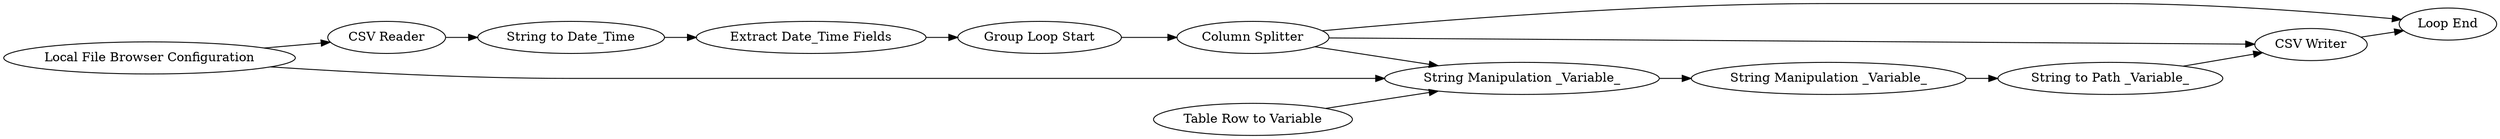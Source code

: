 digraph {
	1 [label="CSV Reader"]
	25 [label="Column Splitter"]
	30 [label="CSV Writer"]
	32 [label="Local File Browser Configuration"]
	36 [label="Loop End"]
	39 [label="Group Loop Start"]
	41 [label="Extract Date_Time Fields"]
	42 [label="String to Date_Time"]
	29 [label="Table Row to Variable"]
	33 [label="String Manipulation _Variable_"]
	34 [label="String Manipulation _Variable_"]
	35 [label="String to Path _Variable_"]
	29 -> 33
	33 -> 34
	34 -> 35
	1 -> 42
	25 -> 30
	25 -> 36
	25 -> 33
	30 -> 36
	32 -> 1
	32 -> 33
	39 -> 25
	41 -> 39
	42 -> 41
	35 -> 30
	rankdir=LR
}
